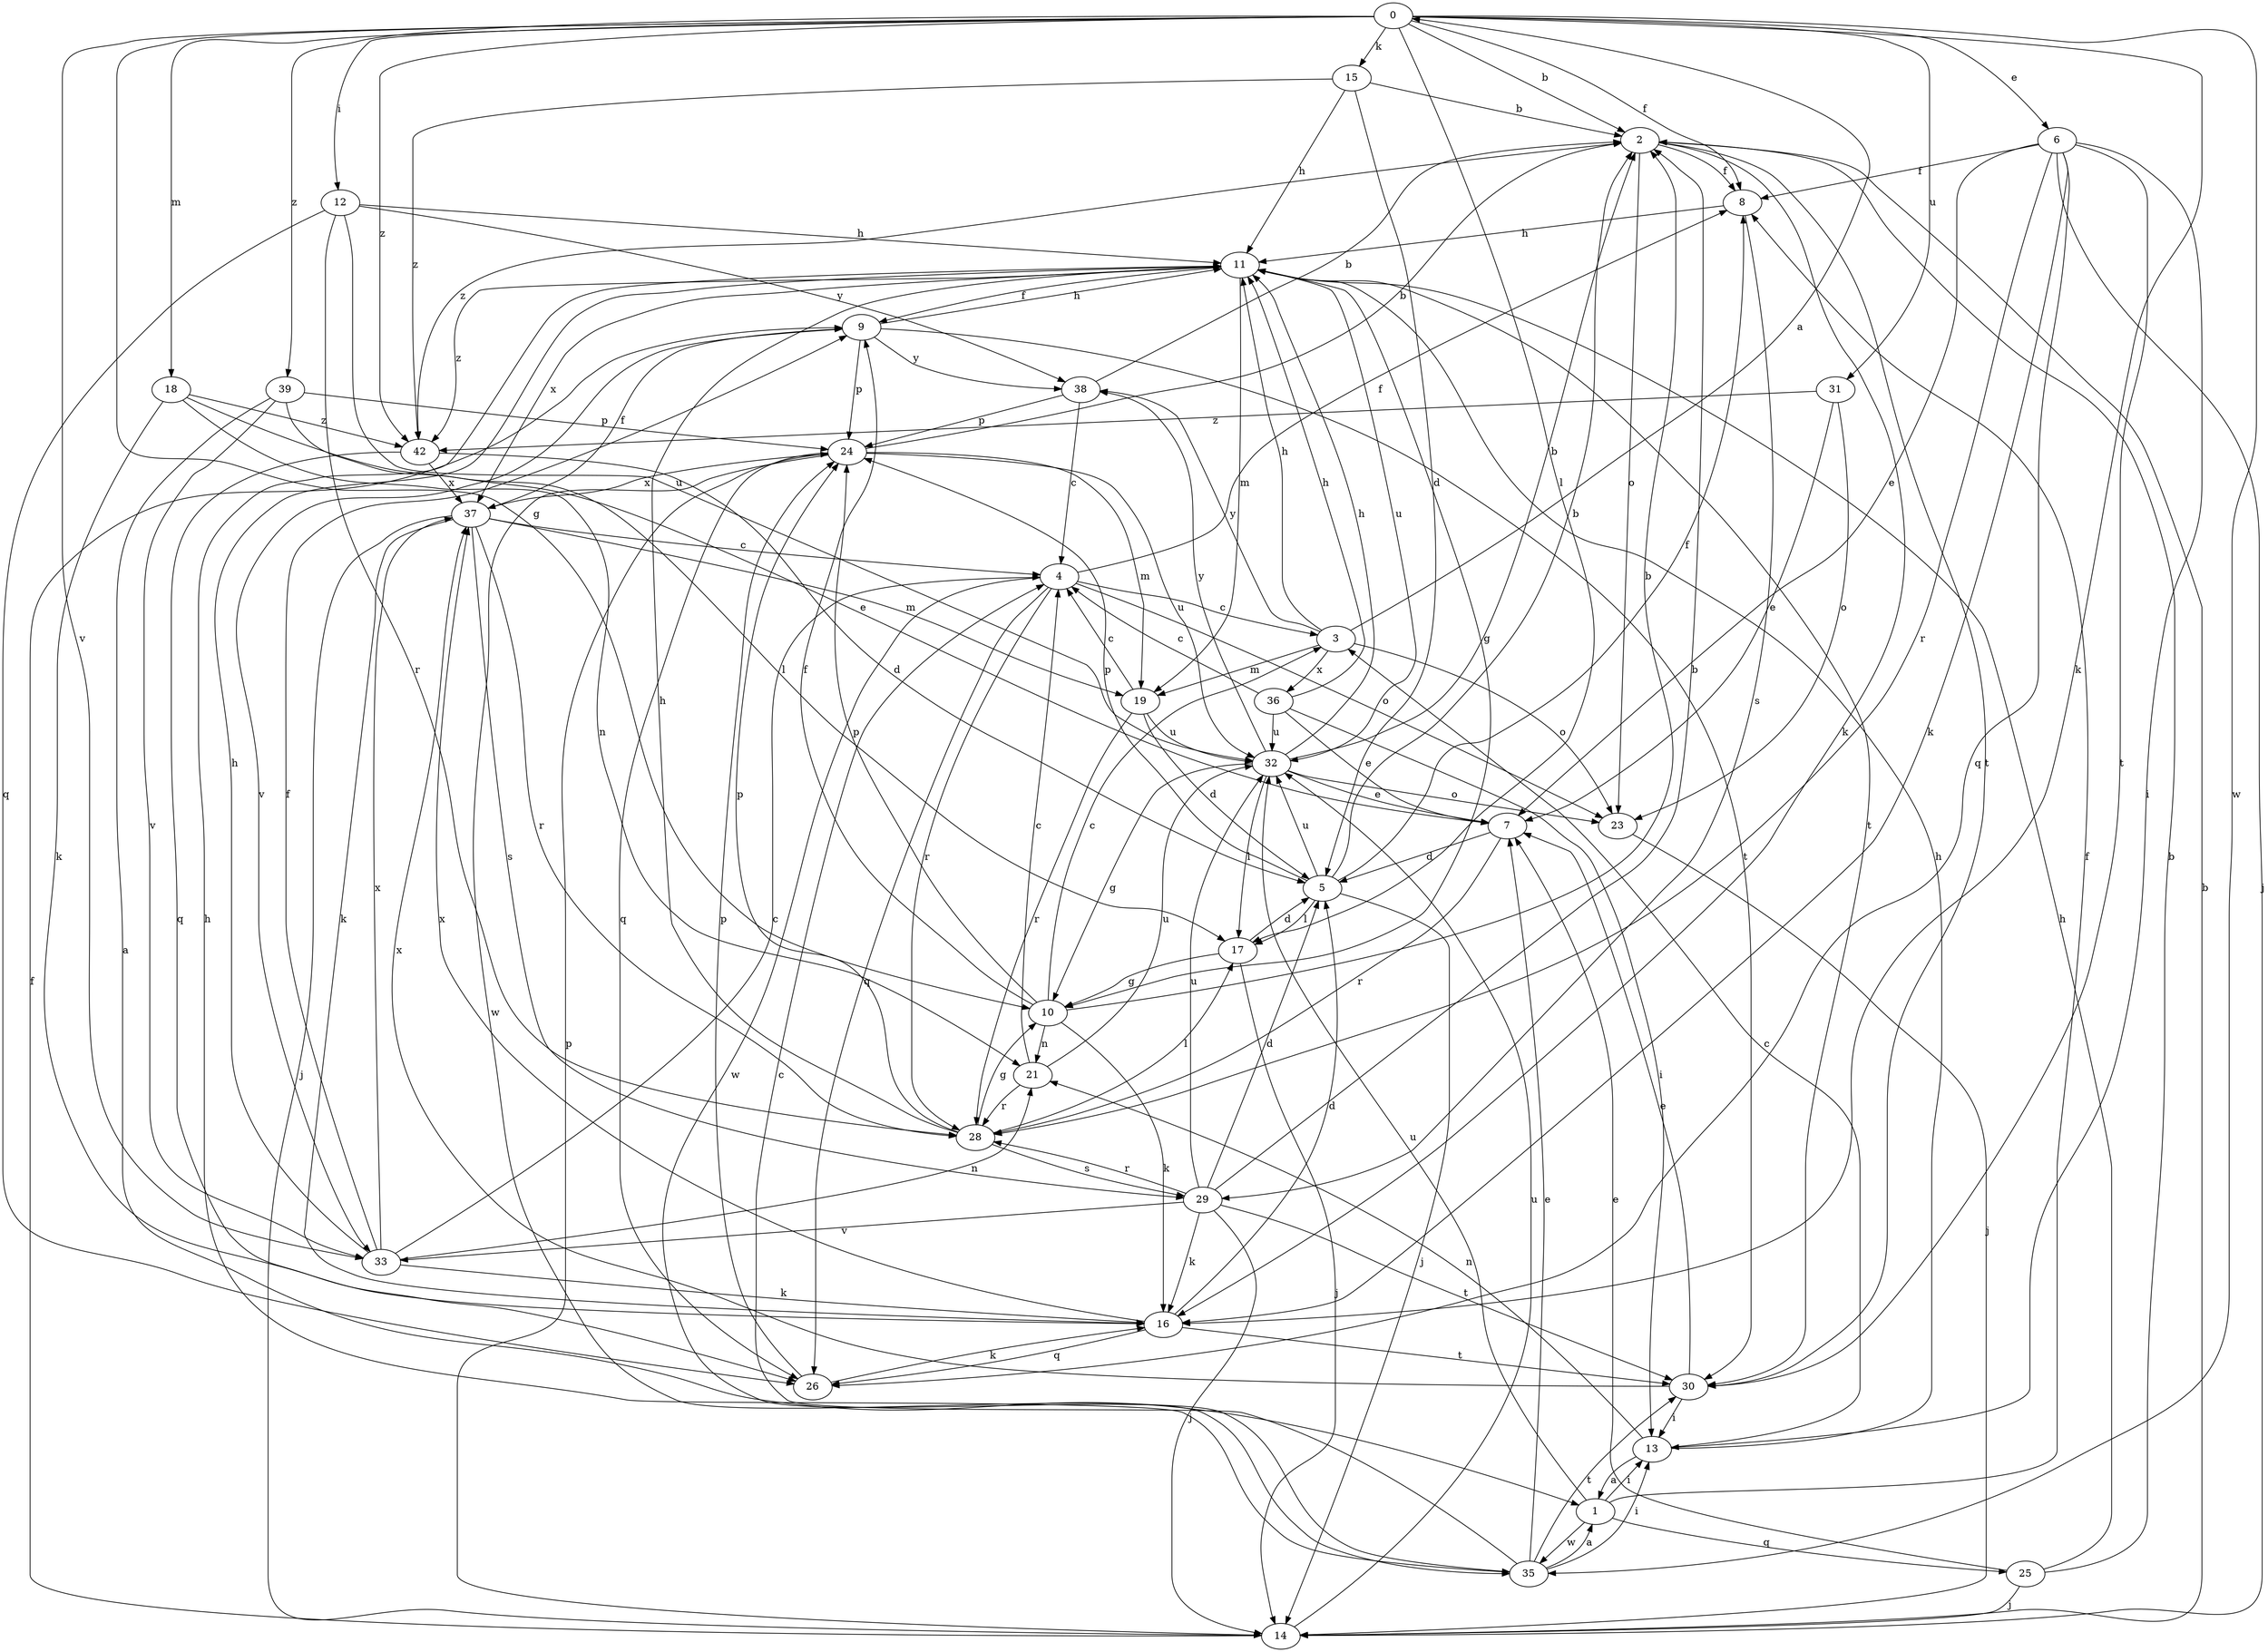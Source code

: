 strict digraph  {
0;
1;
2;
3;
4;
5;
6;
7;
8;
9;
10;
11;
12;
13;
14;
15;
16;
17;
18;
19;
21;
23;
24;
25;
26;
28;
29;
30;
31;
32;
33;
35;
36;
37;
38;
39;
42;
0 -> 2  [label=b];
0 -> 6  [label=e];
0 -> 8  [label=f];
0 -> 10  [label=g];
0 -> 12  [label=i];
0 -> 15  [label=k];
0 -> 16  [label=k];
0 -> 17  [label=l];
0 -> 18  [label=m];
0 -> 31  [label=u];
0 -> 33  [label=v];
0 -> 35  [label=w];
0 -> 39  [label=z];
0 -> 42  [label=z];
1 -> 8  [label=f];
1 -> 13  [label=i];
1 -> 25  [label=q];
1 -> 32  [label=u];
1 -> 35  [label=w];
2 -> 8  [label=f];
2 -> 16  [label=k];
2 -> 23  [label=o];
2 -> 30  [label=t];
2 -> 42  [label=z];
3 -> 0  [label=a];
3 -> 11  [label=h];
3 -> 19  [label=m];
3 -> 23  [label=o];
3 -> 36  [label=x];
3 -> 38  [label=y];
4 -> 3  [label=c];
4 -> 8  [label=f];
4 -> 23  [label=o];
4 -> 26  [label=q];
4 -> 28  [label=r];
4 -> 35  [label=w];
5 -> 2  [label=b];
5 -> 8  [label=f];
5 -> 14  [label=j];
5 -> 17  [label=l];
5 -> 24  [label=p];
5 -> 32  [label=u];
6 -> 7  [label=e];
6 -> 8  [label=f];
6 -> 13  [label=i];
6 -> 14  [label=j];
6 -> 16  [label=k];
6 -> 26  [label=q];
6 -> 28  [label=r];
6 -> 30  [label=t];
7 -> 5  [label=d];
7 -> 28  [label=r];
8 -> 11  [label=h];
8 -> 29  [label=s];
9 -> 11  [label=h];
9 -> 24  [label=p];
9 -> 30  [label=t];
9 -> 33  [label=v];
9 -> 38  [label=y];
10 -> 2  [label=b];
10 -> 3  [label=c];
10 -> 9  [label=f];
10 -> 16  [label=k];
10 -> 21  [label=n];
10 -> 24  [label=p];
11 -> 9  [label=f];
11 -> 10  [label=g];
11 -> 19  [label=m];
11 -> 30  [label=t];
11 -> 32  [label=u];
11 -> 37  [label=x];
11 -> 42  [label=z];
12 -> 11  [label=h];
12 -> 26  [label=q];
12 -> 28  [label=r];
12 -> 32  [label=u];
12 -> 38  [label=y];
13 -> 1  [label=a];
13 -> 3  [label=c];
13 -> 11  [label=h];
13 -> 21  [label=n];
14 -> 2  [label=b];
14 -> 9  [label=f];
14 -> 24  [label=p];
14 -> 32  [label=u];
15 -> 2  [label=b];
15 -> 5  [label=d];
15 -> 11  [label=h];
15 -> 42  [label=z];
16 -> 5  [label=d];
16 -> 26  [label=q];
16 -> 30  [label=t];
16 -> 37  [label=x];
17 -> 5  [label=d];
17 -> 10  [label=g];
17 -> 14  [label=j];
18 -> 7  [label=e];
18 -> 16  [label=k];
18 -> 21  [label=n];
18 -> 42  [label=z];
19 -> 4  [label=c];
19 -> 5  [label=d];
19 -> 28  [label=r];
19 -> 32  [label=u];
21 -> 4  [label=c];
21 -> 28  [label=r];
21 -> 32  [label=u];
23 -> 14  [label=j];
24 -> 2  [label=b];
24 -> 19  [label=m];
24 -> 26  [label=q];
24 -> 32  [label=u];
24 -> 35  [label=w];
24 -> 37  [label=x];
25 -> 2  [label=b];
25 -> 7  [label=e];
25 -> 11  [label=h];
25 -> 14  [label=j];
26 -> 16  [label=k];
26 -> 24  [label=p];
28 -> 10  [label=g];
28 -> 11  [label=h];
28 -> 17  [label=l];
28 -> 24  [label=p];
28 -> 29  [label=s];
29 -> 2  [label=b];
29 -> 5  [label=d];
29 -> 14  [label=j];
29 -> 16  [label=k];
29 -> 28  [label=r];
29 -> 30  [label=t];
29 -> 32  [label=u];
29 -> 33  [label=v];
30 -> 7  [label=e];
30 -> 13  [label=i];
30 -> 37  [label=x];
31 -> 7  [label=e];
31 -> 23  [label=o];
31 -> 42  [label=z];
32 -> 2  [label=b];
32 -> 7  [label=e];
32 -> 10  [label=g];
32 -> 11  [label=h];
32 -> 17  [label=l];
32 -> 23  [label=o];
32 -> 38  [label=y];
33 -> 4  [label=c];
33 -> 9  [label=f];
33 -> 11  [label=h];
33 -> 16  [label=k];
33 -> 21  [label=n];
33 -> 37  [label=x];
35 -> 1  [label=a];
35 -> 4  [label=c];
35 -> 7  [label=e];
35 -> 11  [label=h];
35 -> 13  [label=i];
35 -> 30  [label=t];
36 -> 4  [label=c];
36 -> 7  [label=e];
36 -> 11  [label=h];
36 -> 13  [label=i];
36 -> 32  [label=u];
37 -> 4  [label=c];
37 -> 9  [label=f];
37 -> 14  [label=j];
37 -> 16  [label=k];
37 -> 19  [label=m];
37 -> 28  [label=r];
37 -> 29  [label=s];
38 -> 2  [label=b];
38 -> 4  [label=c];
38 -> 24  [label=p];
39 -> 1  [label=a];
39 -> 17  [label=l];
39 -> 24  [label=p];
39 -> 33  [label=v];
42 -> 5  [label=d];
42 -> 26  [label=q];
42 -> 37  [label=x];
}
